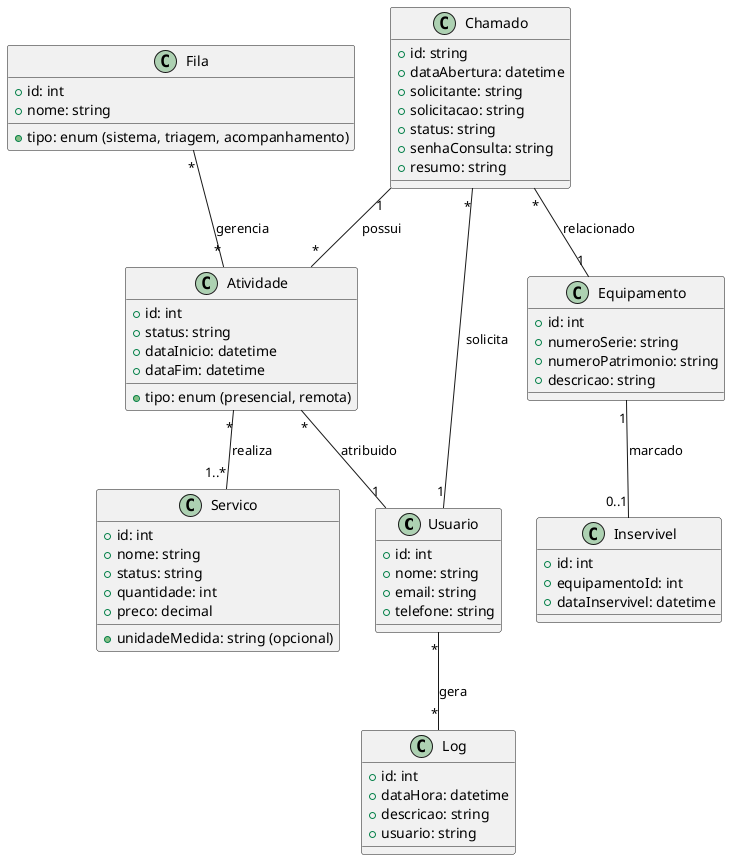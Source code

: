 @startuml class Diagram
class Usuario {
  + id: int
  + nome: string
  + email: string
  + telefone: string
}

class Chamado {
  + id: string
  + dataAbertura: datetime
  + solicitante: string
  + solicitacao: string
  + status: string
  + senhaConsulta: string
  + resumo: string
}

class Atividade {
  + id: int
  + tipo: enum (presencial, remota)
  + status: string
  + dataInicio: datetime
  + dataFim: datetime
}

class Fila {
  + id: int
  + nome: string
  + tipo: enum (sistema, triagem, acompanhamento)
}

class Servico {
  + id: int
  + nome: string
  + status: string
  + quantidade: int
  + unidadeMedida: string (opcional)
  + preco: decimal
}

class Log {
  + id: int
  + dataHora: datetime
  + descricao: string
  + usuario: string
}

class Equipamento {
    + id: int
    + numeroSerie: string
    + numeroPatrimonio: string
    + descricao: string
}

class Inservivel {
    + id: int
    + equipamentoId: int
    + dataInservivel: datetime
}

Chamado "1" -- "*" Atividade : possui
Atividade "*" -- "1..*" Servico : realiza
Fila "*" -- "*" Atividade : gerencia
Chamado "*" -- "1" Usuario : solicita
Atividade "*" -- "1" Usuario : atribuido
Chamado "*" -- "1" Equipamento : relacionado
Equipamento "1" -- "0..1" Inservivel : marcado
Usuario "*" -- "*" Log : gera
@enduml